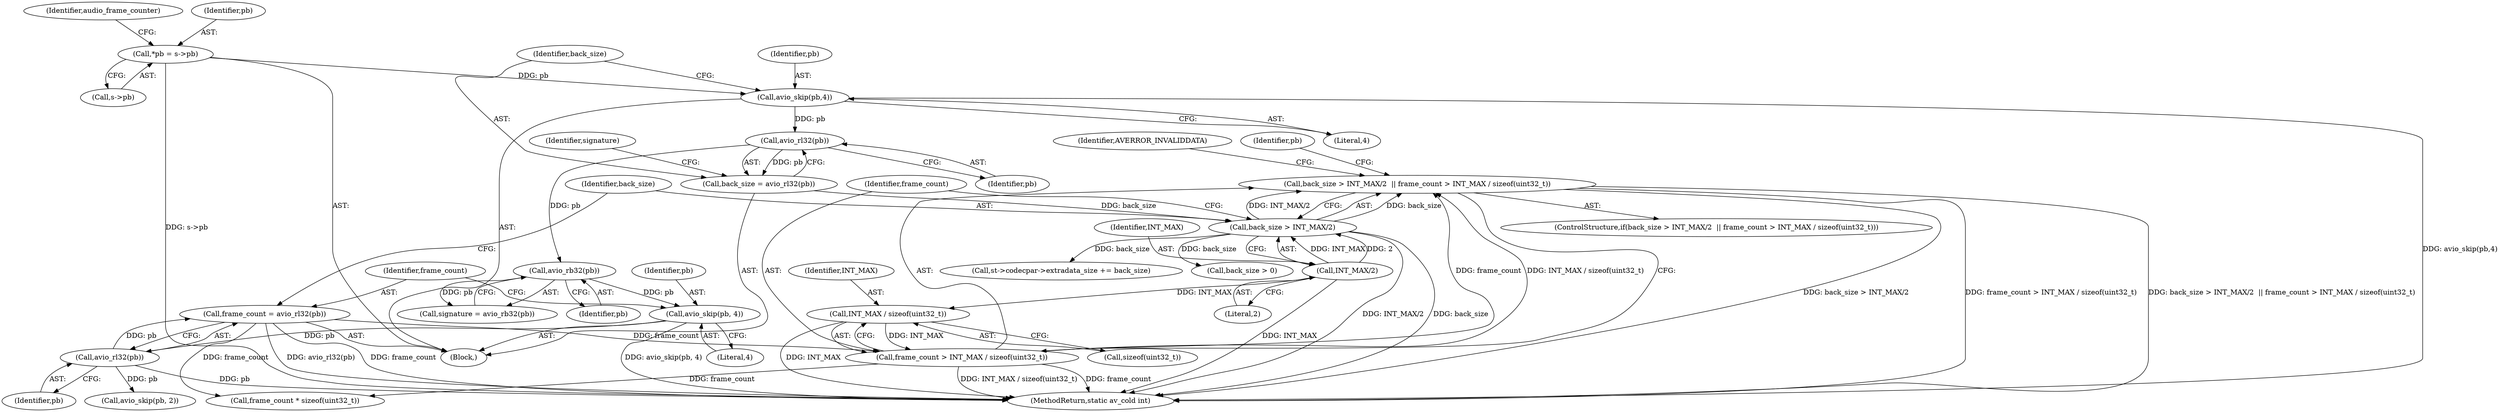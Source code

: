 digraph "0_FFmpeg_96f24d1bee7fe7bac08e2b7c74db1a046c9dc0de@API" {
"1000181" [label="(Call,back_size > INT_MAX/2  || frame_count > INT_MAX / sizeof(uint32_t))"];
"1000182" [label="(Call,back_size > INT_MAX/2)"];
"1000165" [label="(Call,back_size = avio_rl32(pb))"];
"1000167" [label="(Call,avio_rl32(pb))"];
"1000162" [label="(Call,avio_skip(pb,4))"];
"1000116" [label="(Call,*pb = s->pb)"];
"1000184" [label="(Call,INT_MAX/2)"];
"1000187" [label="(Call,frame_count > INT_MAX / sizeof(uint32_t))"];
"1000176" [label="(Call,frame_count = avio_rl32(pb))"];
"1000178" [label="(Call,avio_rl32(pb))"];
"1000173" [label="(Call,avio_skip(pb, 4))"];
"1000171" [label="(Call,avio_rb32(pb))"];
"1000189" [label="(Call,INT_MAX / sizeof(uint32_t))"];
"1000125" [label="(Identifier,audio_frame_counter)"];
"1000164" [label="(Literal,4)"];
"1000170" [label="(Identifier,signature)"];
"1000165" [label="(Call,back_size = avio_rl32(pb))"];
"1000191" [label="(Call,sizeof(uint32_t))"];
"1000275" [label="(Call,st->codecpar->extradata_size += back_size)"];
"1000183" [label="(Identifier,back_size)"];
"1000180" [label="(ControlStructure,if(back_size > INT_MAX/2  || frame_count > INT_MAX / sizeof(uint32_t)))"];
"1000195" [label="(Call,avio_skip(pb, 2))"];
"1000163" [label="(Identifier,pb)"];
"1000182" [label="(Call,back_size > INT_MAX/2)"];
"1000194" [label="(Identifier,AVERROR_INVALIDDATA)"];
"1000173" [label="(Call,avio_skip(pb, 4))"];
"1000176" [label="(Call,frame_count = avio_rl32(pb))"];
"1000177" [label="(Identifier,frame_count)"];
"1000272" [label="(Call,back_size > 0)"];
"1000179" [label="(Identifier,pb)"];
"1000114" [label="(Block,)"];
"1000435" [label="(Call,frame_count * sizeof(uint32_t))"];
"1000189" [label="(Call,INT_MAX / sizeof(uint32_t))"];
"1000181" [label="(Call,back_size > INT_MAX/2  || frame_count > INT_MAX / sizeof(uint32_t))"];
"1000190" [label="(Identifier,INT_MAX)"];
"1000167" [label="(Call,avio_rl32(pb))"];
"1000610" [label="(MethodReturn,static av_cold int)"];
"1000188" [label="(Identifier,frame_count)"];
"1000187" [label="(Call,frame_count > INT_MAX / sizeof(uint32_t))"];
"1000162" [label="(Call,avio_skip(pb,4))"];
"1000184" [label="(Call,INT_MAX/2)"];
"1000178" [label="(Call,avio_rl32(pb))"];
"1000117" [label="(Identifier,pb)"];
"1000185" [label="(Identifier,INT_MAX)"];
"1000169" [label="(Call,signature = avio_rb32(pb))"];
"1000116" [label="(Call,*pb = s->pb)"];
"1000171" [label="(Call,avio_rb32(pb))"];
"1000186" [label="(Literal,2)"];
"1000168" [label="(Identifier,pb)"];
"1000175" [label="(Literal,4)"];
"1000166" [label="(Identifier,back_size)"];
"1000172" [label="(Identifier,pb)"];
"1000118" [label="(Call,s->pb)"];
"1000174" [label="(Identifier,pb)"];
"1000196" [label="(Identifier,pb)"];
"1000181" -> "1000180"  [label="AST: "];
"1000181" -> "1000182"  [label="CFG: "];
"1000181" -> "1000187"  [label="CFG: "];
"1000182" -> "1000181"  [label="AST: "];
"1000187" -> "1000181"  [label="AST: "];
"1000194" -> "1000181"  [label="CFG: "];
"1000196" -> "1000181"  [label="CFG: "];
"1000181" -> "1000610"  [label="DDG: back_size > INT_MAX/2"];
"1000181" -> "1000610"  [label="DDG: frame_count > INT_MAX / sizeof(uint32_t)"];
"1000181" -> "1000610"  [label="DDG: back_size > INT_MAX/2  || frame_count > INT_MAX / sizeof(uint32_t)"];
"1000182" -> "1000181"  [label="DDG: back_size"];
"1000182" -> "1000181"  [label="DDG: INT_MAX/2"];
"1000187" -> "1000181"  [label="DDG: frame_count"];
"1000187" -> "1000181"  [label="DDG: INT_MAX / sizeof(uint32_t)"];
"1000182" -> "1000184"  [label="CFG: "];
"1000183" -> "1000182"  [label="AST: "];
"1000184" -> "1000182"  [label="AST: "];
"1000188" -> "1000182"  [label="CFG: "];
"1000182" -> "1000610"  [label="DDG: INT_MAX/2"];
"1000182" -> "1000610"  [label="DDG: back_size"];
"1000165" -> "1000182"  [label="DDG: back_size"];
"1000184" -> "1000182"  [label="DDG: INT_MAX"];
"1000184" -> "1000182"  [label="DDG: 2"];
"1000182" -> "1000272"  [label="DDG: back_size"];
"1000182" -> "1000275"  [label="DDG: back_size"];
"1000165" -> "1000114"  [label="AST: "];
"1000165" -> "1000167"  [label="CFG: "];
"1000166" -> "1000165"  [label="AST: "];
"1000167" -> "1000165"  [label="AST: "];
"1000170" -> "1000165"  [label="CFG: "];
"1000167" -> "1000165"  [label="DDG: pb"];
"1000167" -> "1000168"  [label="CFG: "];
"1000168" -> "1000167"  [label="AST: "];
"1000162" -> "1000167"  [label="DDG: pb"];
"1000167" -> "1000171"  [label="DDG: pb"];
"1000162" -> "1000114"  [label="AST: "];
"1000162" -> "1000164"  [label="CFG: "];
"1000163" -> "1000162"  [label="AST: "];
"1000164" -> "1000162"  [label="AST: "];
"1000166" -> "1000162"  [label="CFG: "];
"1000162" -> "1000610"  [label="DDG: avio_skip(pb,4)"];
"1000116" -> "1000162"  [label="DDG: pb"];
"1000116" -> "1000114"  [label="AST: "];
"1000116" -> "1000118"  [label="CFG: "];
"1000117" -> "1000116"  [label="AST: "];
"1000118" -> "1000116"  [label="AST: "];
"1000125" -> "1000116"  [label="CFG: "];
"1000116" -> "1000610"  [label="DDG: s->pb"];
"1000184" -> "1000186"  [label="CFG: "];
"1000185" -> "1000184"  [label="AST: "];
"1000186" -> "1000184"  [label="AST: "];
"1000184" -> "1000610"  [label="DDG: INT_MAX"];
"1000184" -> "1000189"  [label="DDG: INT_MAX"];
"1000187" -> "1000189"  [label="CFG: "];
"1000188" -> "1000187"  [label="AST: "];
"1000189" -> "1000187"  [label="AST: "];
"1000187" -> "1000610"  [label="DDG: frame_count"];
"1000187" -> "1000610"  [label="DDG: INT_MAX / sizeof(uint32_t)"];
"1000176" -> "1000187"  [label="DDG: frame_count"];
"1000189" -> "1000187"  [label="DDG: INT_MAX"];
"1000187" -> "1000435"  [label="DDG: frame_count"];
"1000176" -> "1000114"  [label="AST: "];
"1000176" -> "1000178"  [label="CFG: "];
"1000177" -> "1000176"  [label="AST: "];
"1000178" -> "1000176"  [label="AST: "];
"1000183" -> "1000176"  [label="CFG: "];
"1000176" -> "1000610"  [label="DDG: avio_rl32(pb)"];
"1000176" -> "1000610"  [label="DDG: frame_count"];
"1000178" -> "1000176"  [label="DDG: pb"];
"1000176" -> "1000435"  [label="DDG: frame_count"];
"1000178" -> "1000179"  [label="CFG: "];
"1000179" -> "1000178"  [label="AST: "];
"1000178" -> "1000610"  [label="DDG: pb"];
"1000173" -> "1000178"  [label="DDG: pb"];
"1000178" -> "1000195"  [label="DDG: pb"];
"1000173" -> "1000114"  [label="AST: "];
"1000173" -> "1000175"  [label="CFG: "];
"1000174" -> "1000173"  [label="AST: "];
"1000175" -> "1000173"  [label="AST: "];
"1000177" -> "1000173"  [label="CFG: "];
"1000173" -> "1000610"  [label="DDG: avio_skip(pb, 4)"];
"1000171" -> "1000173"  [label="DDG: pb"];
"1000171" -> "1000169"  [label="AST: "];
"1000171" -> "1000172"  [label="CFG: "];
"1000172" -> "1000171"  [label="AST: "];
"1000169" -> "1000171"  [label="CFG: "];
"1000171" -> "1000169"  [label="DDG: pb"];
"1000189" -> "1000191"  [label="CFG: "];
"1000190" -> "1000189"  [label="AST: "];
"1000191" -> "1000189"  [label="AST: "];
"1000189" -> "1000610"  [label="DDG: INT_MAX"];
}
